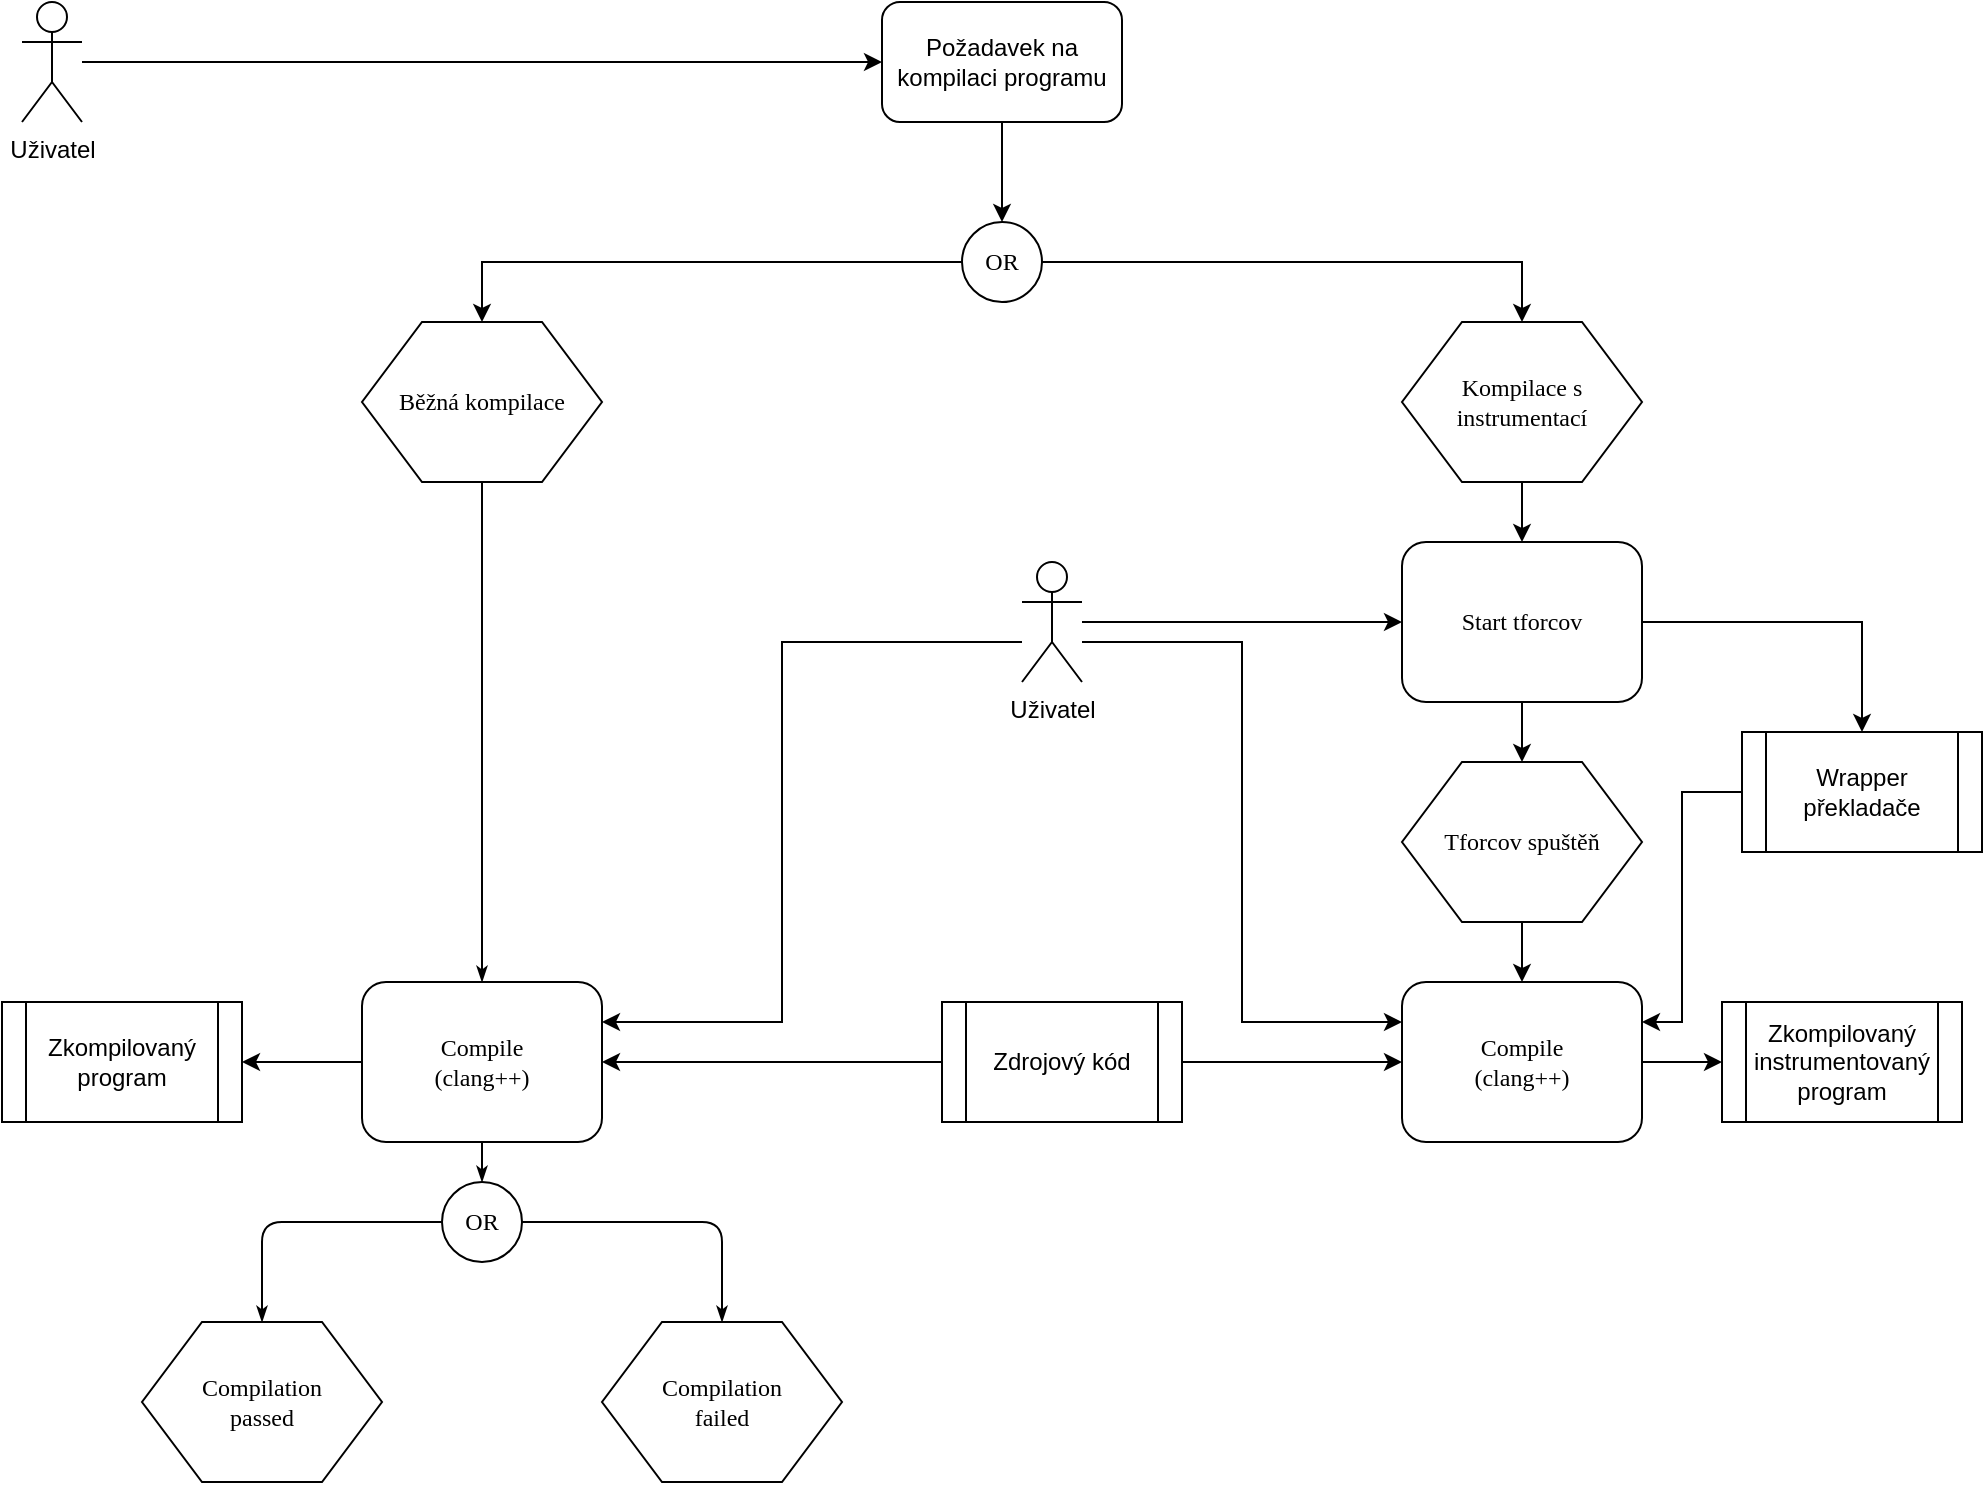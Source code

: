 <mxfile version="16.5.2" type="github">
  <diagram name="Page-1" id="8ce9d11a-91a2-4d17-14d8-a56ed91bf033">
    <mxGraphModel dx="1422" dy="762" grid="1" gridSize="10" guides="1" tooltips="1" connect="1" arrows="1" fold="1" page="1" pageScale="1" pageWidth="1100" pageHeight="850" background="none" math="0" shadow="0">
      <root>
        <mxCell id="0" />
        <mxCell id="1" parent="0" />
        <mxCell id="17ea667e15c223fc-28" style="edgeStyle=orthogonalEdgeStyle;rounded=1;html=1;labelBackgroundColor=none;startArrow=none;startFill=0;startSize=5;endArrow=classicThin;endFill=1;endSize=5;jettySize=auto;orthogonalLoop=1;strokeWidth=1;fontFamily=Verdana;fontSize=8" parent="1" source="17ea667e15c223fc-1" target="17ea667e15c223fc-2" edge="1">
          <mxGeometry relative="1" as="geometry" />
        </mxCell>
        <mxCell id="17ea667e15c223fc-1" value="Běžná kompilace" style="shape=hexagon;perimeter=hexagonPerimeter;whiteSpace=wrap;html=1;rounded=0;shadow=0;labelBackgroundColor=none;strokeWidth=1;fontFamily=Verdana;fontSize=12;align=center;" parent="1" vertex="1">
          <mxGeometry x="250" y="190" width="120" height="80" as="geometry" />
        </mxCell>
        <mxCell id="17ea667e15c223fc-29" style="edgeStyle=orthogonalEdgeStyle;rounded=1;html=1;labelBackgroundColor=none;startArrow=none;startFill=0;startSize=5;endArrow=classicThin;endFill=1;endSize=5;jettySize=auto;orthogonalLoop=1;strokeWidth=1;fontFamily=Verdana;fontSize=8" parent="1" source="17ea667e15c223fc-2" target="17ea667e15c223fc-3" edge="1">
          <mxGeometry relative="1" as="geometry" />
        </mxCell>
        <mxCell id="318fzTL56NjNgk1-DEGz-11" style="edgeStyle=orthogonalEdgeStyle;rounded=0;orthogonalLoop=1;jettySize=auto;html=1;" edge="1" parent="1" source="17ea667e15c223fc-2" target="318fzTL56NjNgk1-DEGz-10">
          <mxGeometry relative="1" as="geometry" />
        </mxCell>
        <mxCell id="17ea667e15c223fc-2" value="Compile&lt;br&gt;(clang++)" style="rounded=1;whiteSpace=wrap;html=1;shadow=0;labelBackgroundColor=none;strokeWidth=1;fontFamily=Verdana;fontSize=12;align=center;" parent="1" vertex="1">
          <mxGeometry x="250" y="520" width="120" height="80" as="geometry" />
        </mxCell>
        <mxCell id="17ea667e15c223fc-30" style="edgeStyle=orthogonalEdgeStyle;rounded=1;html=1;labelBackgroundColor=none;startArrow=none;startFill=0;startSize=5;endArrow=classicThin;endFill=1;endSize=5;jettySize=auto;orthogonalLoop=1;strokeWidth=1;fontFamily=Verdana;fontSize=8" parent="1" source="17ea667e15c223fc-3" target="17ea667e15c223fc-5" edge="1">
          <mxGeometry relative="1" as="geometry" />
        </mxCell>
        <mxCell id="17ea667e15c223fc-31" style="edgeStyle=orthogonalEdgeStyle;rounded=1;html=1;labelBackgroundColor=none;startArrow=none;startFill=0;startSize=5;endArrow=classicThin;endFill=1;endSize=5;jettySize=auto;orthogonalLoop=1;strokeWidth=1;fontFamily=Verdana;fontSize=8" parent="1" source="17ea667e15c223fc-3" target="17ea667e15c223fc-4" edge="1">
          <mxGeometry relative="1" as="geometry" />
        </mxCell>
        <mxCell id="17ea667e15c223fc-3" value="OR" style="ellipse;whiteSpace=wrap;html=1;rounded=1;shadow=0;labelBackgroundColor=none;strokeWidth=1;fontFamily=Verdana;fontSize=12;align=center;" parent="1" vertex="1">
          <mxGeometry x="290" y="620" width="40" height="40" as="geometry" />
        </mxCell>
        <mxCell id="17ea667e15c223fc-4" value="Compilation&lt;br&gt;passed" style="shape=hexagon;perimeter=hexagonPerimeter;whiteSpace=wrap;html=1;rounded=0;shadow=0;labelBackgroundColor=none;strokeWidth=1;fontFamily=Verdana;fontSize=12;align=center;" parent="1" vertex="1">
          <mxGeometry x="140" y="690" width="120" height="80" as="geometry" />
        </mxCell>
        <mxCell id="17ea667e15c223fc-5" value="Compilation&lt;br&gt;failed" style="shape=hexagon;perimeter=hexagonPerimeter;whiteSpace=wrap;html=1;rounded=0;shadow=0;labelBackgroundColor=none;strokeWidth=1;fontFamily=Verdana;fontSize=12;align=center;" parent="1" vertex="1">
          <mxGeometry x="370" y="690" width="120" height="80" as="geometry" />
        </mxCell>
        <mxCell id="318fzTL56NjNgk1-DEGz-2" style="edgeStyle=orthogonalEdgeStyle;rounded=0;orthogonalLoop=1;jettySize=auto;html=1;" edge="1" parent="1" source="318fzTL56NjNgk1-DEGz-1" target="17ea667e15c223fc-2">
          <mxGeometry relative="1" as="geometry" />
        </mxCell>
        <mxCell id="318fzTL56NjNgk1-DEGz-19" style="edgeStyle=orthogonalEdgeStyle;rounded=0;orthogonalLoop=1;jettySize=auto;html=1;" edge="1" parent="1" source="318fzTL56NjNgk1-DEGz-1" target="318fzTL56NjNgk1-DEGz-16">
          <mxGeometry relative="1" as="geometry" />
        </mxCell>
        <mxCell id="318fzTL56NjNgk1-DEGz-1" value="Zdrojový kód" style="shape=process;whiteSpace=wrap;html=1;backgroundOutline=1;" vertex="1" parent="1">
          <mxGeometry x="540" y="530" width="120" height="60" as="geometry" />
        </mxCell>
        <mxCell id="318fzTL56NjNgk1-DEGz-4" style="edgeStyle=orthogonalEdgeStyle;rounded=0;orthogonalLoop=1;jettySize=auto;html=1;" edge="1" parent="1" source="318fzTL56NjNgk1-DEGz-3" target="17ea667e15c223fc-2">
          <mxGeometry relative="1" as="geometry">
            <Array as="points">
              <mxPoint x="460" y="350" />
              <mxPoint x="460" y="540" />
            </Array>
          </mxGeometry>
        </mxCell>
        <mxCell id="318fzTL56NjNgk1-DEGz-20" style="edgeStyle=orthogonalEdgeStyle;rounded=0;orthogonalLoop=1;jettySize=auto;html=1;" edge="1" parent="1" source="318fzTL56NjNgk1-DEGz-3" target="318fzTL56NjNgk1-DEGz-15">
          <mxGeometry relative="1" as="geometry" />
        </mxCell>
        <mxCell id="318fzTL56NjNgk1-DEGz-31" style="edgeStyle=orthogonalEdgeStyle;rounded=0;orthogonalLoop=1;jettySize=auto;html=1;" edge="1" parent="1" source="318fzTL56NjNgk1-DEGz-3" target="318fzTL56NjNgk1-DEGz-16">
          <mxGeometry relative="1" as="geometry">
            <Array as="points">
              <mxPoint x="690" y="350" />
              <mxPoint x="690" y="540" />
            </Array>
          </mxGeometry>
        </mxCell>
        <mxCell id="318fzTL56NjNgk1-DEGz-3" value="Uživatel" style="shape=umlActor;verticalLabelPosition=bottom;verticalAlign=top;html=1;outlineConnect=0;" vertex="1" parent="1">
          <mxGeometry x="580" y="310" width="30" height="60" as="geometry" />
        </mxCell>
        <mxCell id="318fzTL56NjNgk1-DEGz-13" style="edgeStyle=orthogonalEdgeStyle;rounded=0;orthogonalLoop=1;jettySize=auto;html=1;" edge="1" parent="1" source="318fzTL56NjNgk1-DEGz-5" target="318fzTL56NjNgk1-DEGz-12">
          <mxGeometry relative="1" as="geometry" />
        </mxCell>
        <mxCell id="318fzTL56NjNgk1-DEGz-5" value="Požadavek na kompilaci programu" style="rounded=1;whiteSpace=wrap;html=1;" vertex="1" parent="1">
          <mxGeometry x="510" y="30" width="120" height="60" as="geometry" />
        </mxCell>
        <mxCell id="318fzTL56NjNgk1-DEGz-7" style="edgeStyle=orthogonalEdgeStyle;rounded=0;orthogonalLoop=1;jettySize=auto;html=1;" edge="1" parent="1" source="318fzTL56NjNgk1-DEGz-6" target="318fzTL56NjNgk1-DEGz-5">
          <mxGeometry relative="1" as="geometry" />
        </mxCell>
        <mxCell id="318fzTL56NjNgk1-DEGz-6" value="Uživatel" style="shape=umlActor;verticalLabelPosition=bottom;verticalAlign=top;html=1;outlineConnect=0;" vertex="1" parent="1">
          <mxGeometry x="80" y="30" width="30" height="60" as="geometry" />
        </mxCell>
        <mxCell id="318fzTL56NjNgk1-DEGz-10" value="Zkompilovaný program" style="shape=process;whiteSpace=wrap;html=1;backgroundOutline=1;" vertex="1" parent="1">
          <mxGeometry x="70" y="530" width="120" height="60" as="geometry" />
        </mxCell>
        <mxCell id="318fzTL56NjNgk1-DEGz-17" style="edgeStyle=orthogonalEdgeStyle;rounded=0;orthogonalLoop=1;jettySize=auto;html=1;" edge="1" parent="1" source="318fzTL56NjNgk1-DEGz-12" target="17ea667e15c223fc-1">
          <mxGeometry relative="1" as="geometry" />
        </mxCell>
        <mxCell id="318fzTL56NjNgk1-DEGz-18" style="edgeStyle=orthogonalEdgeStyle;rounded=0;orthogonalLoop=1;jettySize=auto;html=1;" edge="1" parent="1" source="318fzTL56NjNgk1-DEGz-12" target="318fzTL56NjNgk1-DEGz-14">
          <mxGeometry relative="1" as="geometry" />
        </mxCell>
        <mxCell id="318fzTL56NjNgk1-DEGz-12" value="OR" style="ellipse;whiteSpace=wrap;html=1;rounded=1;shadow=0;labelBackgroundColor=none;strokeWidth=1;fontFamily=Verdana;fontSize=12;align=center;" vertex="1" parent="1">
          <mxGeometry x="550" y="140" width="40" height="40" as="geometry" />
        </mxCell>
        <mxCell id="318fzTL56NjNgk1-DEGz-24" style="edgeStyle=orthogonalEdgeStyle;rounded=0;orthogonalLoop=1;jettySize=auto;html=1;" edge="1" parent="1" source="318fzTL56NjNgk1-DEGz-14" target="318fzTL56NjNgk1-DEGz-15">
          <mxGeometry relative="1" as="geometry" />
        </mxCell>
        <mxCell id="318fzTL56NjNgk1-DEGz-14" value="Kompilace s instrumentací" style="shape=hexagon;perimeter=hexagonPerimeter;whiteSpace=wrap;html=1;rounded=0;shadow=0;labelBackgroundColor=none;strokeWidth=1;fontFamily=Verdana;fontSize=12;align=center;" vertex="1" parent="1">
          <mxGeometry x="770" y="190" width="120" height="80" as="geometry" />
        </mxCell>
        <mxCell id="318fzTL56NjNgk1-DEGz-27" style="edgeStyle=orthogonalEdgeStyle;rounded=0;orthogonalLoop=1;jettySize=auto;html=1;" edge="1" parent="1" source="318fzTL56NjNgk1-DEGz-15" target="318fzTL56NjNgk1-DEGz-26">
          <mxGeometry relative="1" as="geometry" />
        </mxCell>
        <mxCell id="318fzTL56NjNgk1-DEGz-30" style="edgeStyle=orthogonalEdgeStyle;rounded=0;orthogonalLoop=1;jettySize=auto;html=1;" edge="1" parent="1" source="318fzTL56NjNgk1-DEGz-15" target="318fzTL56NjNgk1-DEGz-25">
          <mxGeometry relative="1" as="geometry" />
        </mxCell>
        <mxCell id="318fzTL56NjNgk1-DEGz-15" value="Start tforcov" style="rounded=1;whiteSpace=wrap;html=1;shadow=0;labelBackgroundColor=none;strokeWidth=1;fontFamily=Verdana;fontSize=12;align=center;" vertex="1" parent="1">
          <mxGeometry x="770" y="300" width="120" height="80" as="geometry" />
        </mxCell>
        <mxCell id="318fzTL56NjNgk1-DEGz-28" style="edgeStyle=orthogonalEdgeStyle;rounded=0;orthogonalLoop=1;jettySize=auto;html=1;" edge="1" parent="1" source="318fzTL56NjNgk1-DEGz-16" target="318fzTL56NjNgk1-DEGz-21">
          <mxGeometry relative="1" as="geometry" />
        </mxCell>
        <mxCell id="318fzTL56NjNgk1-DEGz-16" value="Compile&lt;br&gt;(clang++)" style="rounded=1;whiteSpace=wrap;html=1;shadow=0;labelBackgroundColor=none;strokeWidth=1;fontFamily=Verdana;fontSize=12;align=center;" vertex="1" parent="1">
          <mxGeometry x="770" y="520" width="120" height="80" as="geometry" />
        </mxCell>
        <mxCell id="318fzTL56NjNgk1-DEGz-21" value="Zkompilovaný instrumentovaný program" style="shape=process;whiteSpace=wrap;html=1;backgroundOutline=1;" vertex="1" parent="1">
          <mxGeometry x="930" y="530" width="120" height="60" as="geometry" />
        </mxCell>
        <mxCell id="318fzTL56NjNgk1-DEGz-29" style="edgeStyle=orthogonalEdgeStyle;rounded=0;orthogonalLoop=1;jettySize=auto;html=1;" edge="1" parent="1" source="318fzTL56NjNgk1-DEGz-25" target="318fzTL56NjNgk1-DEGz-16">
          <mxGeometry relative="1" as="geometry" />
        </mxCell>
        <mxCell id="318fzTL56NjNgk1-DEGz-25" value="Tforcov spuštěň" style="shape=hexagon;perimeter=hexagonPerimeter;whiteSpace=wrap;html=1;rounded=0;shadow=0;labelBackgroundColor=none;strokeWidth=1;fontFamily=Verdana;fontSize=12;align=center;" vertex="1" parent="1">
          <mxGeometry x="770" y="410" width="120" height="80" as="geometry" />
        </mxCell>
        <mxCell id="318fzTL56NjNgk1-DEGz-32" style="edgeStyle=orthogonalEdgeStyle;rounded=0;orthogonalLoop=1;jettySize=auto;html=1;" edge="1" parent="1" source="318fzTL56NjNgk1-DEGz-26" target="318fzTL56NjNgk1-DEGz-16">
          <mxGeometry relative="1" as="geometry">
            <Array as="points">
              <mxPoint x="910" y="425" />
              <mxPoint x="910" y="540" />
            </Array>
          </mxGeometry>
        </mxCell>
        <mxCell id="318fzTL56NjNgk1-DEGz-26" value="Wrapper překladače" style="shape=process;whiteSpace=wrap;html=1;backgroundOutline=1;" vertex="1" parent="1">
          <mxGeometry x="940" y="395" width="120" height="60" as="geometry" />
        </mxCell>
      </root>
    </mxGraphModel>
  </diagram>
</mxfile>
